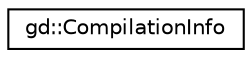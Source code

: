 digraph "Graphical Class Hierarchy"
{
  edge [fontname="Helvetica",fontsize="10",labelfontname="Helvetica",labelfontsize="10"];
  node [fontname="Helvetica",fontsize="10",shape=record];
  rankdir="LR";
  Node1 [label="gd::CompilationInfo",height=0.2,width=0.4,color="black", fillcolor="white", style="filled",URL="$classgd_1_1_compilation_info.html",tooltip="Class used by gd::PlatformExtension to ensure that an extension is compiled against the right version..."];
}
